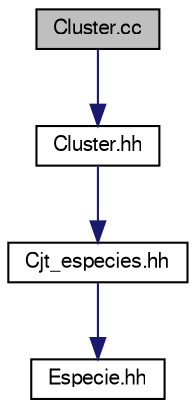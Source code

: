 digraph "Cluster.cc"
{
 // LATEX_PDF_SIZE
  edge [fontname="FreeSans",fontsize="10",labelfontname="FreeSans",labelfontsize="10"];
  node [fontname="FreeSans",fontsize="10",shape=record];
  Node1 [label="Cluster.cc",height=0.2,width=0.4,color="black", fillcolor="grey75", style="filled", fontcolor="black",tooltip=" "];
  Node1 -> Node2 [color="midnightblue",fontsize="10",style="solid",fontname="FreeSans"];
  Node2 [label="Cluster.hh",height=0.2,width=0.4,color="black", fillcolor="white", style="filled",URL="$_cluster_8hh.html",tooltip="Especificació de la classe Cluster"];
  Node2 -> Node3 [color="midnightblue",fontsize="10",style="solid",fontname="FreeSans"];
  Node3 [label="Cjt_especies.hh",height=0.2,width=0.4,color="black", fillcolor="white", style="filled",URL="$_cjt__especies_8hh.html",tooltip="Especificació de la classe Cjt_especies"];
  Node3 -> Node4 [color="midnightblue",fontsize="10",style="solid",fontname="FreeSans"];
  Node4 [label="Especie.hh",height=0.2,width=0.4,color="black", fillcolor="white", style="filled",URL="$_especie_8hh.html",tooltip="Especificació de la classe Especie"];
}
